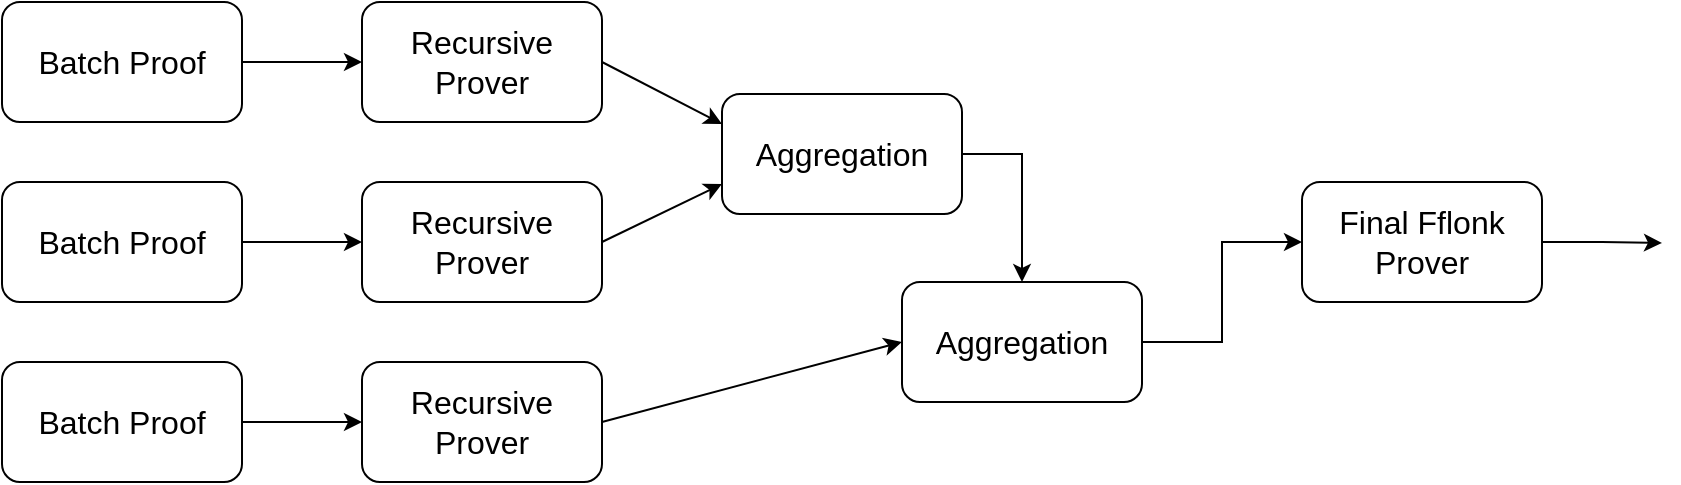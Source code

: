 <mxfile version="22.0.8" type="github">
  <diagram name="Seite-1" id="dFf8mCE3QztP0Yk2fDsF">
    <mxGraphModel dx="1865" dy="674" grid="1" gridSize="10" guides="1" tooltips="1" connect="1" arrows="1" fold="1" page="1" pageScale="1" pageWidth="827" pageHeight="1169" math="0" shadow="0">
      <root>
        <mxCell id="0" />
        <mxCell id="1" parent="0" />
        <mxCell id="MCpGpqENqIf6mrX6vem4-14" style="edgeStyle=orthogonalEdgeStyle;rounded=0;orthogonalLoop=1;jettySize=auto;html=1;exitX=1;exitY=0.5;exitDx=0;exitDy=0;entryX=0;entryY=0.5;entryDx=0;entryDy=0;fontSize=16;" edge="1" parent="1" source="MCpGpqENqIf6mrX6vem4-1" target="MCpGpqENqIf6mrX6vem4-4">
          <mxGeometry relative="1" as="geometry" />
        </mxCell>
        <mxCell id="MCpGpqENqIf6mrX6vem4-1" value="Batch Proof" style="rounded=1;whiteSpace=wrap;html=1;fontSize=16;" vertex="1" parent="1">
          <mxGeometry x="-40" y="180" width="120" height="60" as="geometry" />
        </mxCell>
        <mxCell id="MCpGpqENqIf6mrX6vem4-15" style="edgeStyle=orthogonalEdgeStyle;rounded=0;orthogonalLoop=1;jettySize=auto;html=1;exitX=1;exitY=0.5;exitDx=0;exitDy=0;entryX=0;entryY=0.5;entryDx=0;entryDy=0;fontSize=16;" edge="1" parent="1" source="MCpGpqENqIf6mrX6vem4-2" target="MCpGpqENqIf6mrX6vem4-5">
          <mxGeometry relative="1" as="geometry" />
        </mxCell>
        <mxCell id="MCpGpqENqIf6mrX6vem4-2" value="Batch Proof" style="rounded=1;whiteSpace=wrap;html=1;fontSize=16;" vertex="1" parent="1">
          <mxGeometry x="-40" y="270" width="120" height="60" as="geometry" />
        </mxCell>
        <mxCell id="MCpGpqENqIf6mrX6vem4-16" style="edgeStyle=orthogonalEdgeStyle;rounded=0;orthogonalLoop=1;jettySize=auto;html=1;exitX=1;exitY=0.5;exitDx=0;exitDy=0;entryX=0;entryY=0.5;entryDx=0;entryDy=0;" edge="1" parent="1" source="MCpGpqENqIf6mrX6vem4-3" target="MCpGpqENqIf6mrX6vem4-6">
          <mxGeometry relative="1" as="geometry" />
        </mxCell>
        <mxCell id="MCpGpqENqIf6mrX6vem4-3" value="Batch Proof" style="rounded=1;whiteSpace=wrap;html=1;fontSize=16;" vertex="1" parent="1">
          <mxGeometry x="-40" y="360" width="120" height="60" as="geometry" />
        </mxCell>
        <mxCell id="MCpGpqENqIf6mrX6vem4-19" style="rounded=0;orthogonalLoop=1;jettySize=auto;html=1;exitX=1;exitY=0.5;exitDx=0;exitDy=0;entryX=0;entryY=0.25;entryDx=0;entryDy=0;" edge="1" parent="1" source="MCpGpqENqIf6mrX6vem4-4" target="MCpGpqENqIf6mrX6vem4-10">
          <mxGeometry relative="1" as="geometry" />
        </mxCell>
        <mxCell id="MCpGpqENqIf6mrX6vem4-4" value="Recursive Prover" style="rounded=1;whiteSpace=wrap;html=1;fontSize=16;" vertex="1" parent="1">
          <mxGeometry x="140" y="180" width="120" height="60" as="geometry" />
        </mxCell>
        <mxCell id="MCpGpqENqIf6mrX6vem4-20" style="rounded=0;orthogonalLoop=1;jettySize=auto;html=1;exitX=1;exitY=0.5;exitDx=0;exitDy=0;entryX=0;entryY=0.75;entryDx=0;entryDy=0;" edge="1" parent="1" source="MCpGpqENqIf6mrX6vem4-5" target="MCpGpqENqIf6mrX6vem4-10">
          <mxGeometry relative="1" as="geometry" />
        </mxCell>
        <mxCell id="MCpGpqENqIf6mrX6vem4-5" value="Recursive Prover" style="rounded=1;whiteSpace=wrap;html=1;fontSize=16;" vertex="1" parent="1">
          <mxGeometry x="140" y="270" width="120" height="60" as="geometry" />
        </mxCell>
        <mxCell id="MCpGpqENqIf6mrX6vem4-21" style="rounded=0;orthogonalLoop=1;jettySize=auto;html=1;exitX=1;exitY=0.5;exitDx=0;exitDy=0;entryX=0;entryY=0.5;entryDx=0;entryDy=0;" edge="1" parent="1" source="MCpGpqENqIf6mrX6vem4-6" target="MCpGpqENqIf6mrX6vem4-11">
          <mxGeometry relative="1" as="geometry" />
        </mxCell>
        <mxCell id="MCpGpqENqIf6mrX6vem4-6" value="Recursive Prover" style="rounded=1;whiteSpace=wrap;html=1;fontSize=16;" vertex="1" parent="1">
          <mxGeometry x="140" y="360" width="120" height="60" as="geometry" />
        </mxCell>
        <mxCell id="MCpGpqENqIf6mrX6vem4-22" style="edgeStyle=orthogonalEdgeStyle;rounded=0;orthogonalLoop=1;jettySize=auto;html=1;exitX=1;exitY=0.5;exitDx=0;exitDy=0;entryX=0.5;entryY=0;entryDx=0;entryDy=0;" edge="1" parent="1" source="MCpGpqENqIf6mrX6vem4-10" target="MCpGpqENqIf6mrX6vem4-11">
          <mxGeometry relative="1" as="geometry" />
        </mxCell>
        <mxCell id="MCpGpqENqIf6mrX6vem4-10" value="Aggregation" style="rounded=1;whiteSpace=wrap;html=1;fontSize=16;" vertex="1" parent="1">
          <mxGeometry x="320" y="226" width="120" height="60" as="geometry" />
        </mxCell>
        <mxCell id="MCpGpqENqIf6mrX6vem4-23" style="edgeStyle=orthogonalEdgeStyle;rounded=0;orthogonalLoop=1;jettySize=auto;html=1;exitX=1;exitY=0.5;exitDx=0;exitDy=0;entryX=0;entryY=0.5;entryDx=0;entryDy=0;" edge="1" parent="1" source="MCpGpqENqIf6mrX6vem4-11" target="MCpGpqENqIf6mrX6vem4-12">
          <mxGeometry relative="1" as="geometry" />
        </mxCell>
        <mxCell id="MCpGpqENqIf6mrX6vem4-11" value="Aggregation" style="rounded=1;whiteSpace=wrap;html=1;fontSize=16;" vertex="1" parent="1">
          <mxGeometry x="410" y="320" width="120" height="60" as="geometry" />
        </mxCell>
        <mxCell id="MCpGpqENqIf6mrX6vem4-13" style="edgeStyle=orthogonalEdgeStyle;rounded=0;orthogonalLoop=1;jettySize=auto;html=1;exitX=1;exitY=0.5;exitDx=0;exitDy=0;fontSize=16;" edge="1" parent="1" source="MCpGpqENqIf6mrX6vem4-12">
          <mxGeometry relative="1" as="geometry">
            <mxPoint x="790" y="300.444" as="targetPoint" />
          </mxGeometry>
        </mxCell>
        <mxCell id="MCpGpqENqIf6mrX6vem4-12" value="Final Fflonk Prover" style="rounded=1;whiteSpace=wrap;html=1;fontSize=16;" vertex="1" parent="1">
          <mxGeometry x="610" y="270" width="120" height="60" as="geometry" />
        </mxCell>
      </root>
    </mxGraphModel>
  </diagram>
</mxfile>
